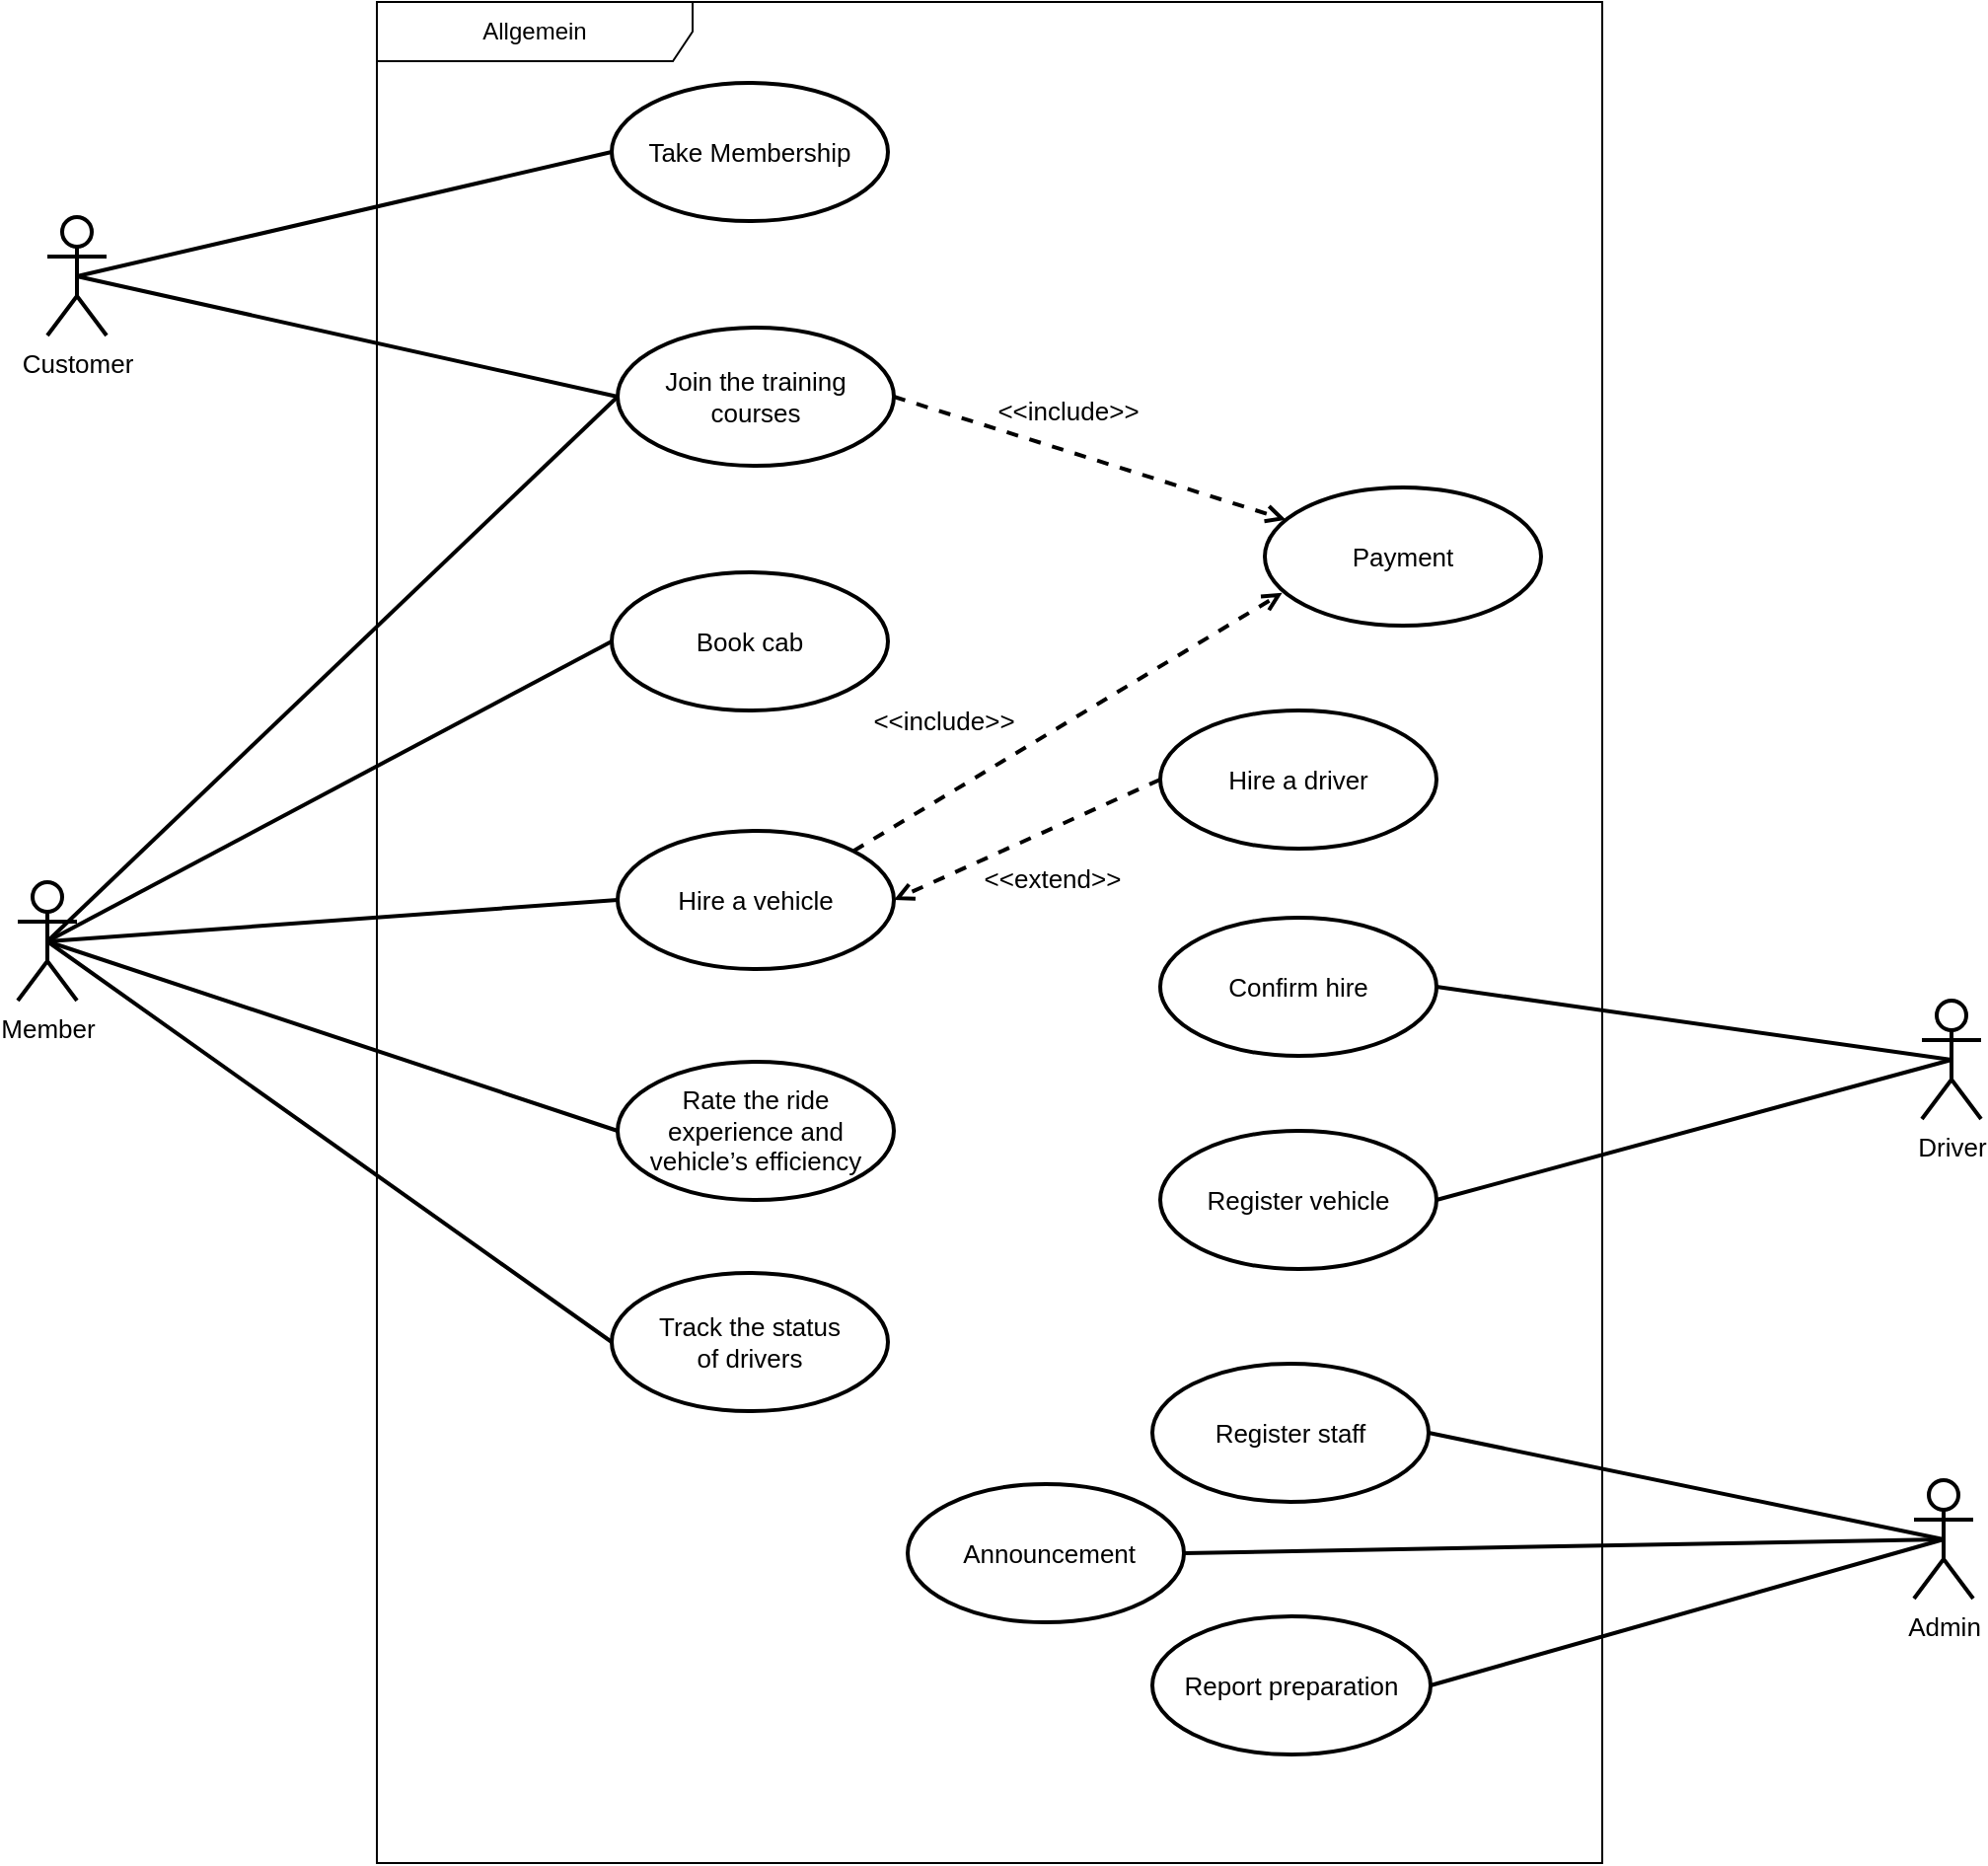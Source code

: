<mxfile version="21.1.2" type="device">
  <diagram id="Sg7ZV_KuBf7xHADTHJAd" name="Page-1">
    <mxGraphModel dx="1050" dy="638" grid="0" gridSize="10" guides="1" tooltips="1" connect="1" arrows="1" fold="1" page="0" pageScale="1" pageWidth="827" pageHeight="1169" background="none" math="0" shadow="0">
      <root>
        <mxCell id="0" />
        <mxCell id="1" parent="0" />
        <mxCell id="JtI680RbjMdnWNYT66Pj-16" style="rounded=0;orthogonalLoop=1;jettySize=auto;html=1;exitX=0.5;exitY=0.5;exitDx=0;exitDy=0;exitPerimeter=0;entryX=0;entryY=0.5;entryDx=0;entryDy=0;endArrow=none;endFill=0;strokeWidth=2;fontSize=13;strokeColor=default;fontColor=default;labelBackgroundColor=none;" parent="1" source="JtI680RbjMdnWNYT66Pj-1" target="JtI680RbjMdnWNYT66Pj-2" edge="1">
          <mxGeometry relative="1" as="geometry" />
        </mxCell>
        <mxCell id="JtI680RbjMdnWNYT66Pj-17" style="rounded=0;orthogonalLoop=1;jettySize=auto;html=1;exitX=0.5;exitY=0.5;exitDx=0;exitDy=0;exitPerimeter=0;entryX=0;entryY=0.5;entryDx=0;entryDy=0;endArrow=none;endFill=0;strokeWidth=2;fontSize=13;strokeColor=default;fontColor=default;labelBackgroundColor=none;" parent="1" source="JtI680RbjMdnWNYT66Pj-1" target="JtI680RbjMdnWNYT66Pj-11" edge="1">
          <mxGeometry relative="1" as="geometry" />
        </mxCell>
        <mxCell id="JtI680RbjMdnWNYT66Pj-1" value="Customer" style="shape=umlActor;verticalLabelPosition=bottom;verticalAlign=top;html=1;strokeWidth=2;fontSize=13;strokeColor=default;fontColor=default;labelBackgroundColor=none;" parent="1" vertex="1">
          <mxGeometry x="70" y="290" width="30" height="60" as="geometry" />
        </mxCell>
        <mxCell id="JtI680RbjMdnWNYT66Pj-2" value="Take Membership" style="ellipse;whiteSpace=wrap;html=1;strokeWidth=2;fontSize=13;strokeColor=default;fontColor=default;labelBackgroundColor=none;" parent="1" vertex="1">
          <mxGeometry x="356" y="222" width="140" height="70" as="geometry" />
        </mxCell>
        <mxCell id="KUqp1MOufIAPbCy5ALb7-6" style="rounded=0;orthogonalLoop=1;jettySize=auto;html=1;exitX=0;exitY=0.5;exitDx=0;exitDy=0;entryX=0.5;entryY=0.5;entryDx=0;entryDy=0;entryPerimeter=0;endArrow=none;endFill=0;strokeWidth=2;" parent="1" source="JtI680RbjMdnWNYT66Pj-3" target="KUqp1MOufIAPbCy5ALb7-2" edge="1">
          <mxGeometry relative="1" as="geometry" />
        </mxCell>
        <mxCell id="JtI680RbjMdnWNYT66Pj-3" value="Rate the ride &lt;br style=&quot;font-size: 13px;&quot;&gt;experience and vehicle’s efficiency" style="ellipse;whiteSpace=wrap;html=1;strokeWidth=2;fontSize=13;strokeColor=default;fontColor=default;labelBackgroundColor=none;" parent="1" vertex="1">
          <mxGeometry x="359" y="718" width="140" height="70" as="geometry" />
        </mxCell>
        <mxCell id="JtI680RbjMdnWNYT66Pj-4" value="Report preparation" style="ellipse;whiteSpace=wrap;html=1;strokeWidth=2;fontSize=13;strokeColor=default;fontColor=default;labelBackgroundColor=none;" parent="1" vertex="1">
          <mxGeometry x="630" y="999" width="141" height="70" as="geometry" />
        </mxCell>
        <mxCell id="KUqp1MOufIAPbCy5ALb7-5" style="rounded=0;orthogonalLoop=1;jettySize=auto;html=1;exitX=0;exitY=0.5;exitDx=0;exitDy=0;entryX=0.5;entryY=0.5;entryDx=0;entryDy=0;entryPerimeter=0;endArrow=none;endFill=0;strokeWidth=2;" parent="1" source="JtI680RbjMdnWNYT66Pj-5" target="KUqp1MOufIAPbCy5ALb7-2" edge="1">
          <mxGeometry relative="1" as="geometry">
            <mxPoint x="143.143" y="675.857" as="targetPoint" />
          </mxGeometry>
        </mxCell>
        <mxCell id="JtI680RbjMdnWNYT66Pj-5" value="Hire a vehicle" style="ellipse;whiteSpace=wrap;html=1;strokeWidth=2;fontSize=13;strokeColor=default;fontColor=default;labelBackgroundColor=none;" parent="1" vertex="1">
          <mxGeometry x="359" y="601" width="140" height="70" as="geometry" />
        </mxCell>
        <mxCell id="JtI680RbjMdnWNYT66Pj-6" value="Register staff" style="ellipse;whiteSpace=wrap;html=1;strokeWidth=2;fontSize=13;strokeColor=default;fontColor=default;labelBackgroundColor=none;" parent="1" vertex="1">
          <mxGeometry x="630" y="871" width="140" height="70" as="geometry" />
        </mxCell>
        <mxCell id="KUqp1MOufIAPbCy5ALb7-4" style="rounded=0;orthogonalLoop=1;jettySize=auto;html=1;exitX=0;exitY=0.5;exitDx=0;exitDy=0;entryX=0.5;entryY=0.5;entryDx=0;entryDy=0;entryPerimeter=0;endArrow=none;endFill=0;strokeWidth=2;" parent="1" source="JtI680RbjMdnWNYT66Pj-7" target="KUqp1MOufIAPbCy5ALb7-2" edge="1">
          <mxGeometry relative="1" as="geometry" />
        </mxCell>
        <mxCell id="JtI680RbjMdnWNYT66Pj-7" value="Book cab" style="ellipse;whiteSpace=wrap;html=1;strokeWidth=2;fontSize=13;strokeColor=default;fontColor=default;labelBackgroundColor=none;" parent="1" vertex="1">
          <mxGeometry x="356" y="470" width="140" height="70" as="geometry" />
        </mxCell>
        <mxCell id="KUqp1MOufIAPbCy5ALb7-7" style="rounded=0;orthogonalLoop=1;jettySize=auto;html=1;exitX=0;exitY=0.5;exitDx=0;exitDy=0;entryX=0.5;entryY=0.5;entryDx=0;entryDy=0;entryPerimeter=0;endArrow=none;endFill=0;strokeWidth=2;" parent="1" source="JtI680RbjMdnWNYT66Pj-8" target="KUqp1MOufIAPbCy5ALb7-2" edge="1">
          <mxGeometry relative="1" as="geometry">
            <mxPoint x="160.286" y="850.714" as="targetPoint" />
          </mxGeometry>
        </mxCell>
        <mxCell id="JtI680RbjMdnWNYT66Pj-8" value="Track the status &lt;br style=&quot;font-size: 13px;&quot;&gt;of drivers" style="ellipse;whiteSpace=wrap;html=1;strokeWidth=2;fontSize=13;strokeColor=default;fontColor=default;labelBackgroundColor=none;" parent="1" vertex="1">
          <mxGeometry x="356" y="825" width="140" height="70" as="geometry" />
        </mxCell>
        <mxCell id="JtI680RbjMdnWNYT66Pj-11" value="Join the training courses" style="ellipse;whiteSpace=wrap;html=1;strokeWidth=2;fontSize=13;strokeColor=default;fontColor=default;labelBackgroundColor=none;" parent="1" vertex="1">
          <mxGeometry x="359" y="346" width="140" height="70" as="geometry" />
        </mxCell>
        <mxCell id="JtI680RbjMdnWNYT66Pj-12" value="Register vehicle" style="ellipse;whiteSpace=wrap;html=1;strokeWidth=2;fontSize=13;strokeColor=default;fontColor=default;labelBackgroundColor=none;" parent="1" vertex="1">
          <mxGeometry x="634" y="753" width="140" height="70" as="geometry" />
        </mxCell>
        <mxCell id="JtI680RbjMdnWNYT66Pj-13" value="Hire a driver" style="ellipse;whiteSpace=wrap;html=1;strokeWidth=2;fontSize=13;strokeColor=default;fontColor=default;labelBackgroundColor=none;" parent="1" vertex="1">
          <mxGeometry x="634" y="540" width="140" height="70" as="geometry" />
        </mxCell>
        <mxCell id="JtI680RbjMdnWNYT66Pj-15" value="Confirm hire" style="ellipse;whiteSpace=wrap;html=1;strokeWidth=2;fontSize=13;strokeColor=default;fontColor=default;labelBackgroundColor=none;" parent="1" vertex="1">
          <mxGeometry x="634" y="645" width="140" height="70" as="geometry" />
        </mxCell>
        <mxCell id="JtI680RbjMdnWNYT66Pj-23" value="&amp;lt;&amp;lt;include&amp;gt;&amp;gt;" style="html=1;verticalAlign=bottom;labelBackgroundColor=none;endArrow=open;endFill=0;dashed=1;rounded=0;exitX=1;exitY=0.5;exitDx=0;exitDy=0;strokeWidth=2;fontSize=13;strokeColor=default;fontColor=default;" parent="1" source="JtI680RbjMdnWNYT66Pj-11" target="JtI680RbjMdnWNYT66Pj-14" edge="1">
          <mxGeometry x="-0.14" y="9" width="160" relative="1" as="geometry">
            <mxPoint x="544" y="618" as="sourcePoint" />
            <mxPoint x="704" y="618" as="targetPoint" />
            <mxPoint as="offset" />
          </mxGeometry>
        </mxCell>
        <mxCell id="JtI680RbjMdnWNYT66Pj-25" value="&amp;lt;&amp;lt;include&amp;gt;&amp;gt;" style="html=1;verticalAlign=bottom;labelBackgroundColor=none;endArrow=open;endFill=0;dashed=1;rounded=0;entryX=0.063;entryY=0.763;entryDx=0;entryDy=0;exitX=1;exitY=0;exitDx=0;exitDy=0;entryPerimeter=0;strokeWidth=2;fontSize=13;strokeColor=default;fontColor=default;" parent="1" source="JtI680RbjMdnWNYT66Pj-5" target="JtI680RbjMdnWNYT66Pj-14" edge="1">
          <mxGeometry x="-0.459" y="25" width="160" relative="1" as="geometry">
            <mxPoint x="556" y="515" as="sourcePoint" />
            <mxPoint x="711" y="640" as="targetPoint" />
            <mxPoint y="1" as="offset" />
          </mxGeometry>
        </mxCell>
        <mxCell id="JtI680RbjMdnWNYT66Pj-30" style="rounded=0;orthogonalLoop=1;jettySize=auto;html=1;exitX=0.5;exitY=0.5;exitDx=0;exitDy=0;exitPerimeter=0;entryX=1;entryY=0.5;entryDx=0;entryDy=0;endArrow=none;endFill=0;strokeWidth=2;fontSize=13;strokeColor=default;fontColor=default;labelBackgroundColor=none;" parent="1" source="JtI680RbjMdnWNYT66Pj-27" target="JtI680RbjMdnWNYT66Pj-15" edge="1">
          <mxGeometry relative="1" as="geometry" />
        </mxCell>
        <mxCell id="JtI680RbjMdnWNYT66Pj-31" style="rounded=0;orthogonalLoop=1;jettySize=auto;html=1;exitX=0.5;exitY=0.5;exitDx=0;exitDy=0;exitPerimeter=0;entryX=1;entryY=0.5;entryDx=0;entryDy=0;endArrow=none;endFill=0;strokeWidth=2;fontSize=13;strokeColor=default;fontColor=default;labelBackgroundColor=none;" parent="1" source="JtI680RbjMdnWNYT66Pj-27" target="JtI680RbjMdnWNYT66Pj-12" edge="1">
          <mxGeometry relative="1" as="geometry" />
        </mxCell>
        <mxCell id="JtI680RbjMdnWNYT66Pj-27" value="Driver" style="shape=umlActor;verticalLabelPosition=bottom;verticalAlign=top;html=1;strokeWidth=2;fontSize=13;strokeColor=default;fontColor=default;labelBackgroundColor=none;" parent="1" vertex="1">
          <mxGeometry x="1020" y="687" width="30" height="60" as="geometry" />
        </mxCell>
        <mxCell id="JtI680RbjMdnWNYT66Pj-32" style="rounded=0;orthogonalLoop=1;jettySize=auto;html=1;exitX=0.5;exitY=0.5;exitDx=0;exitDy=0;exitPerimeter=0;entryX=1;entryY=0.5;entryDx=0;entryDy=0;endArrow=none;endFill=0;strokeWidth=2;fontSize=13;strokeColor=default;fontColor=default;labelBackgroundColor=none;" parent="1" source="JtI680RbjMdnWNYT66Pj-28" target="JtI680RbjMdnWNYT66Pj-6" edge="1">
          <mxGeometry relative="1" as="geometry" />
        </mxCell>
        <mxCell id="JtI680RbjMdnWNYT66Pj-33" style="rounded=0;orthogonalLoop=1;jettySize=auto;html=1;exitX=0.5;exitY=0.5;exitDx=0;exitDy=0;exitPerimeter=0;entryX=1;entryY=0.5;entryDx=0;entryDy=0;endArrow=none;endFill=0;strokeWidth=2;fontSize=13;strokeColor=default;fontColor=default;labelBackgroundColor=none;" parent="1" source="JtI680RbjMdnWNYT66Pj-28" target="JtI680RbjMdnWNYT66Pj-4" edge="1">
          <mxGeometry relative="1" as="geometry" />
        </mxCell>
        <mxCell id="JtI680RbjMdnWNYT66Pj-28" value="Admin" style="shape=umlActor;verticalLabelPosition=bottom;verticalAlign=top;html=1;strokeWidth=2;fontSize=13;strokeColor=default;fontColor=default;labelBackgroundColor=none;" parent="1" vertex="1">
          <mxGeometry x="1016" y="930" width="30" height="60" as="geometry" />
        </mxCell>
        <mxCell id="W9QEtiOxt6KoalJ0igwo-1" value="Allgemein" style="shape=umlFrame;whiteSpace=wrap;html=1;pointerEvents=0;recursiveResize=0;container=1;collapsible=0;width=160;strokeColor=default;fontColor=default;labelBackgroundColor=none;" parent="1" vertex="1">
          <mxGeometry x="237" y="181" width="621" height="943" as="geometry" />
        </mxCell>
        <mxCell id="98QJETeo1Kw4cZLWInk4-1" value="&amp;nbsp;Announcement" style="ellipse;whiteSpace=wrap;html=1;strokeWidth=2;fontSize=13;strokeColor=default;fontColor=default;labelBackgroundColor=none;" vertex="1" parent="W9QEtiOxt6KoalJ0igwo-1">
          <mxGeometry x="269" y="751" width="140" height="70" as="geometry" />
        </mxCell>
        <mxCell id="JtI680RbjMdnWNYT66Pj-14" value="Payment" style="ellipse;whiteSpace=wrap;html=1;strokeWidth=2;fontSize=13;strokeColor=default;fontColor=default;labelBackgroundColor=none;" parent="W9QEtiOxt6KoalJ0igwo-1" vertex="1">
          <mxGeometry x="450" y="246" width="140" height="70" as="geometry" />
        </mxCell>
        <mxCell id="KUqp1MOufIAPbCy5ALb7-1" value="&amp;lt;&amp;lt;extend&amp;gt;&amp;gt;" style="html=1;verticalAlign=bottom;labelBackgroundColor=none;endArrow=open;endFill=0;dashed=1;rounded=0;entryX=1;entryY=0.5;entryDx=0;entryDy=0;exitX=0;exitY=0.5;exitDx=0;exitDy=0;strokeWidth=2;fontSize=13;strokeColor=default;fontColor=default;" parent="1" source="JtI680RbjMdnWNYT66Pj-13" target="JtI680RbjMdnWNYT66Pj-5" edge="1">
          <mxGeometry x="0.016" y="33" width="160" relative="1" as="geometry">
            <mxPoint x="664" y="416" as="sourcePoint" />
            <mxPoint x="506" y="267" as="targetPoint" />
            <mxPoint as="offset" />
          </mxGeometry>
        </mxCell>
        <mxCell id="98QJETeo1Kw4cZLWInk4-3" style="rounded=0;orthogonalLoop=1;jettySize=auto;html=1;exitX=0.5;exitY=0.5;exitDx=0;exitDy=0;exitPerimeter=0;entryX=0;entryY=0.5;entryDx=0;entryDy=0;strokeWidth=2;endArrow=none;endFill=0;" edge="1" parent="1" source="KUqp1MOufIAPbCy5ALb7-2" target="JtI680RbjMdnWNYT66Pj-11">
          <mxGeometry relative="1" as="geometry" />
        </mxCell>
        <mxCell id="KUqp1MOufIAPbCy5ALb7-2" value="Member" style="shape=umlActor;verticalLabelPosition=bottom;verticalAlign=top;html=1;strokeWidth=2;fontSize=13;strokeColor=default;fontColor=default;labelBackgroundColor=none;" parent="1" vertex="1">
          <mxGeometry x="55" y="627" width="30" height="60" as="geometry" />
        </mxCell>
        <mxCell id="98QJETeo1Kw4cZLWInk4-2" style="rounded=0;orthogonalLoop=1;jettySize=auto;html=1;exitX=1;exitY=0.5;exitDx=0;exitDy=0;entryX=0.5;entryY=0.5;entryDx=0;entryDy=0;entryPerimeter=0;endArrow=none;endFill=0;strokeWidth=2;" edge="1" parent="1" source="98QJETeo1Kw4cZLWInk4-1" target="JtI680RbjMdnWNYT66Pj-28">
          <mxGeometry relative="1" as="geometry" />
        </mxCell>
      </root>
    </mxGraphModel>
  </diagram>
</mxfile>
